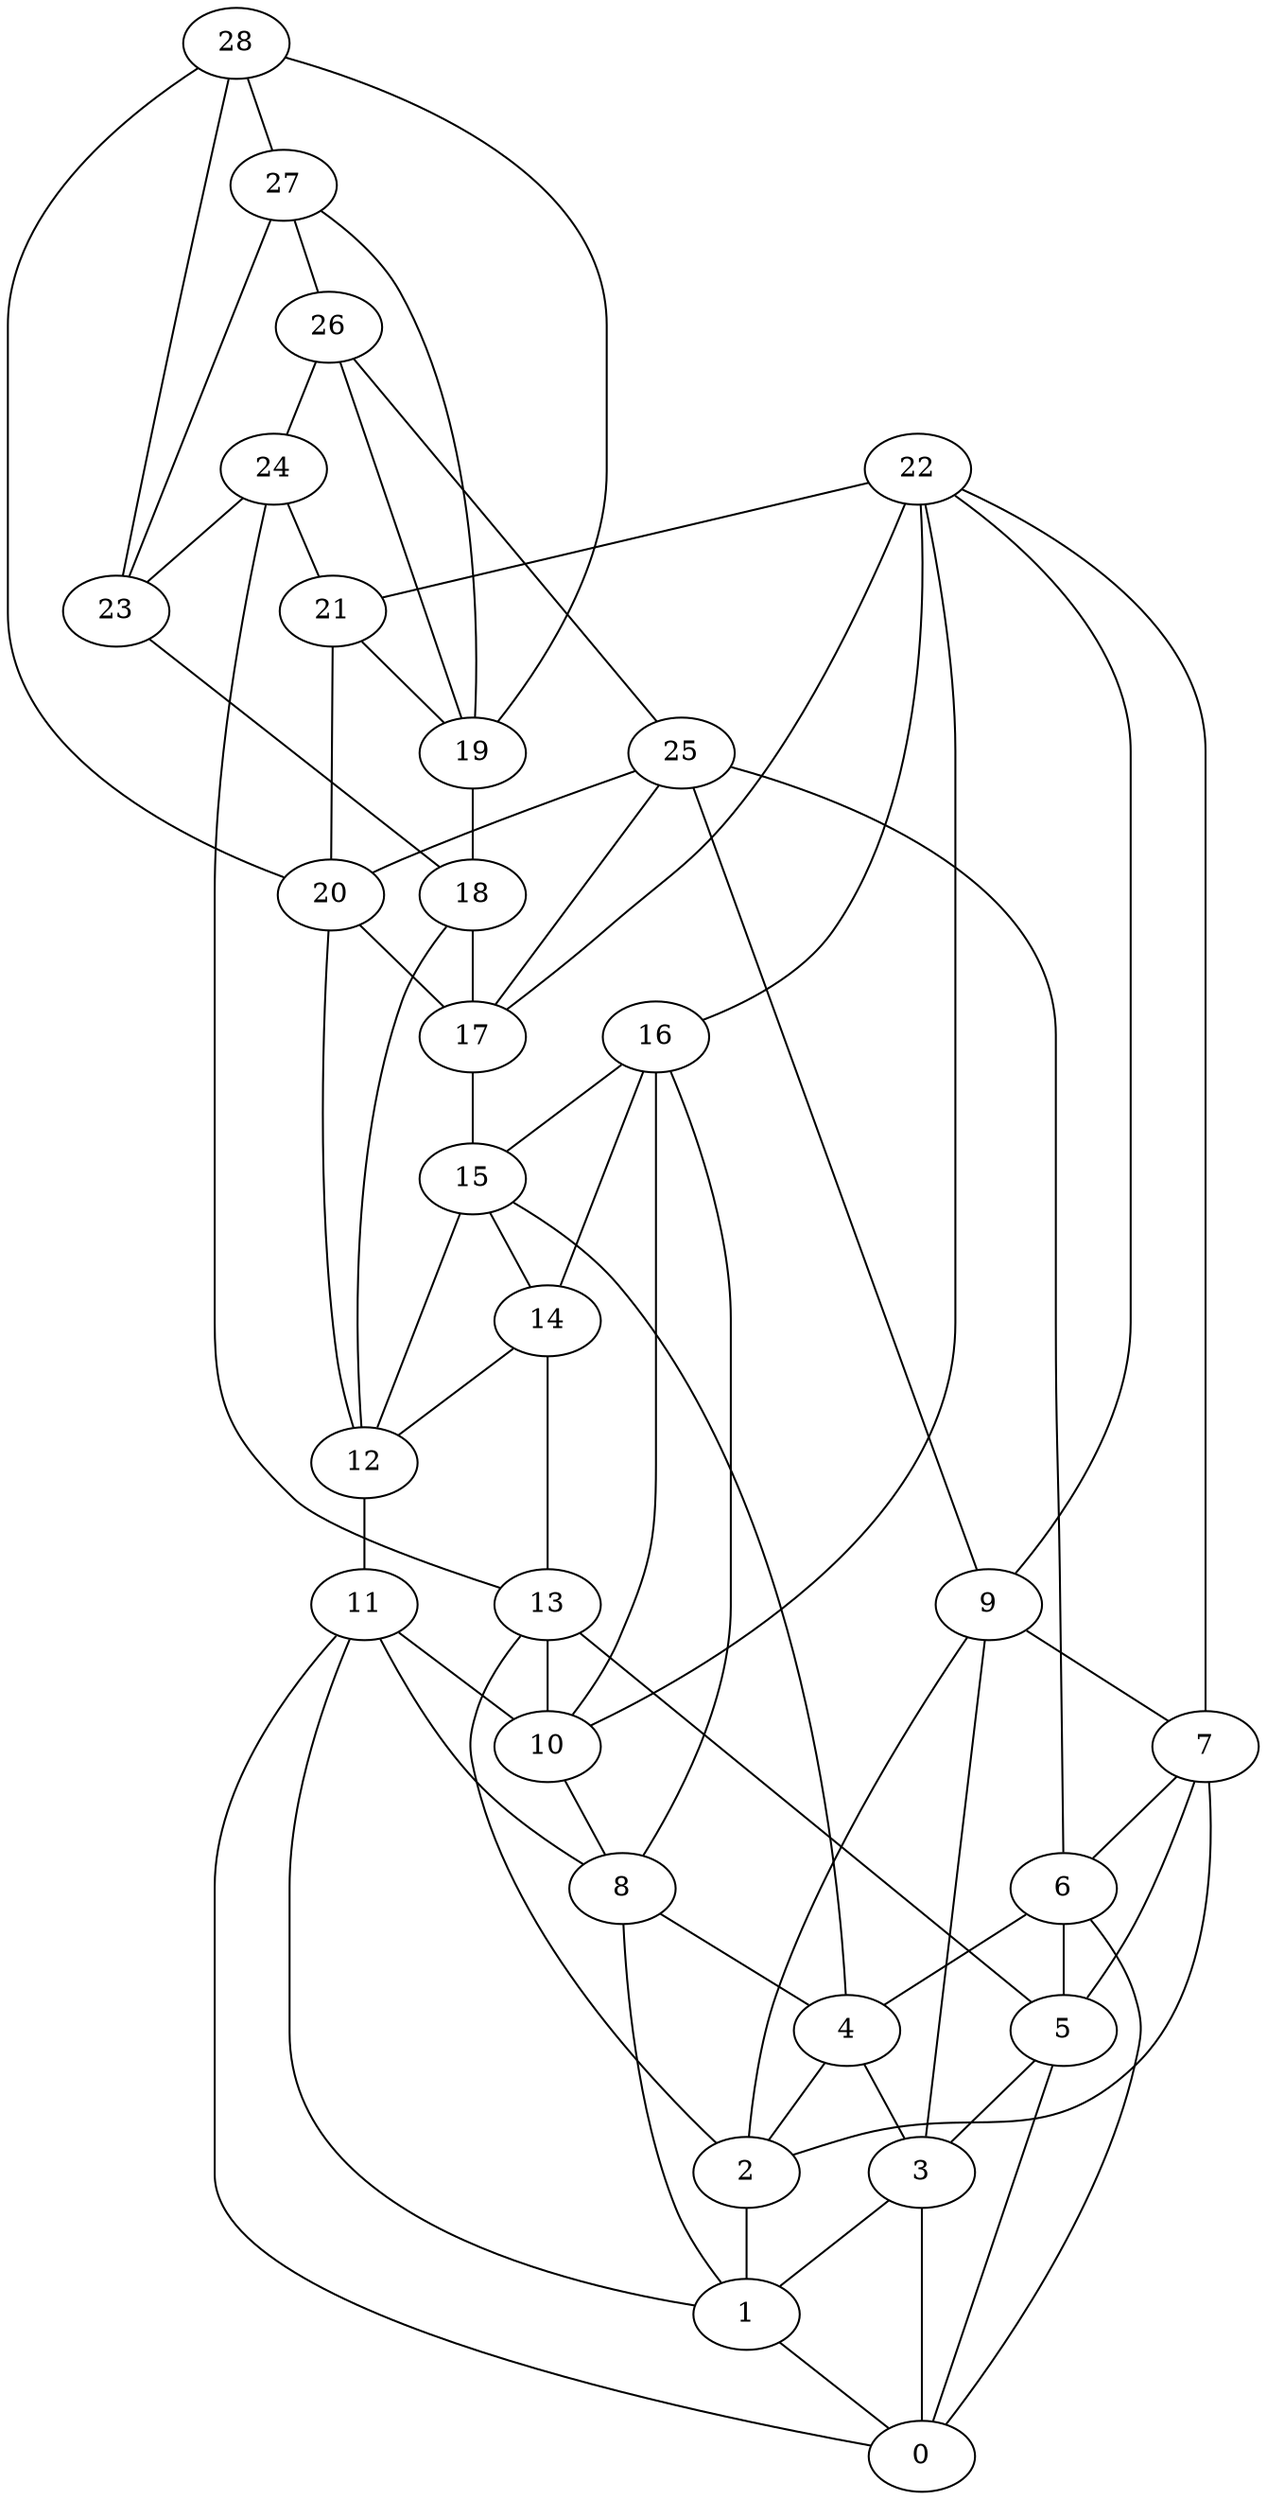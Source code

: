 graph{
9 -- 2;
15 -- 4;
5 -- 3;
15 -- 14;
22 -- 17;
20 -- 12;
11 -- 8;
26 -- 24;
5 -- 0;
7 -- 2;
7 -- 6;
9 -- 3;
15 -- 12;
24 -- 23;
4 -- 3;
12 -- 11;
25 -- 20;
18 -- 17;
21 -- 20;
28 -- 19;
4 -- 2;
13 -- 5;
3 -- 1;
22 -- 21;
16 -- 14;
20 -- 17;
22 -- 9;
23 -- 18;
10 -- 8;
27 -- 26;
28 -- 20;
13 -- 10;
25 -- 9;
26 -- 25;
16 -- 8;
14 -- 12;
22 -- 10;
27 -- 23;
6 -- 0;
8 -- 4;
18 -- 12;
25 -- 17;
1 -- 0;
6 -- 4;
13 -- 2;
28 -- 27;
3 -- 0;
16 -- 15;
19 -- 18;
24 -- 21;
11 -- 0;
14 -- 13;
22 -- 7;
25 -- 6;
8 -- 1;
11 -- 10;
16 -- 10;
24 -- 13;
6 -- 5;
11 -- 1;
17 -- 15;
28 -- 23;
27 -- 19;
7 -- 5;
21 -- 19;
26 -- 19;
9 -- 7;
22 -- 16;
2 -- 1;
}
